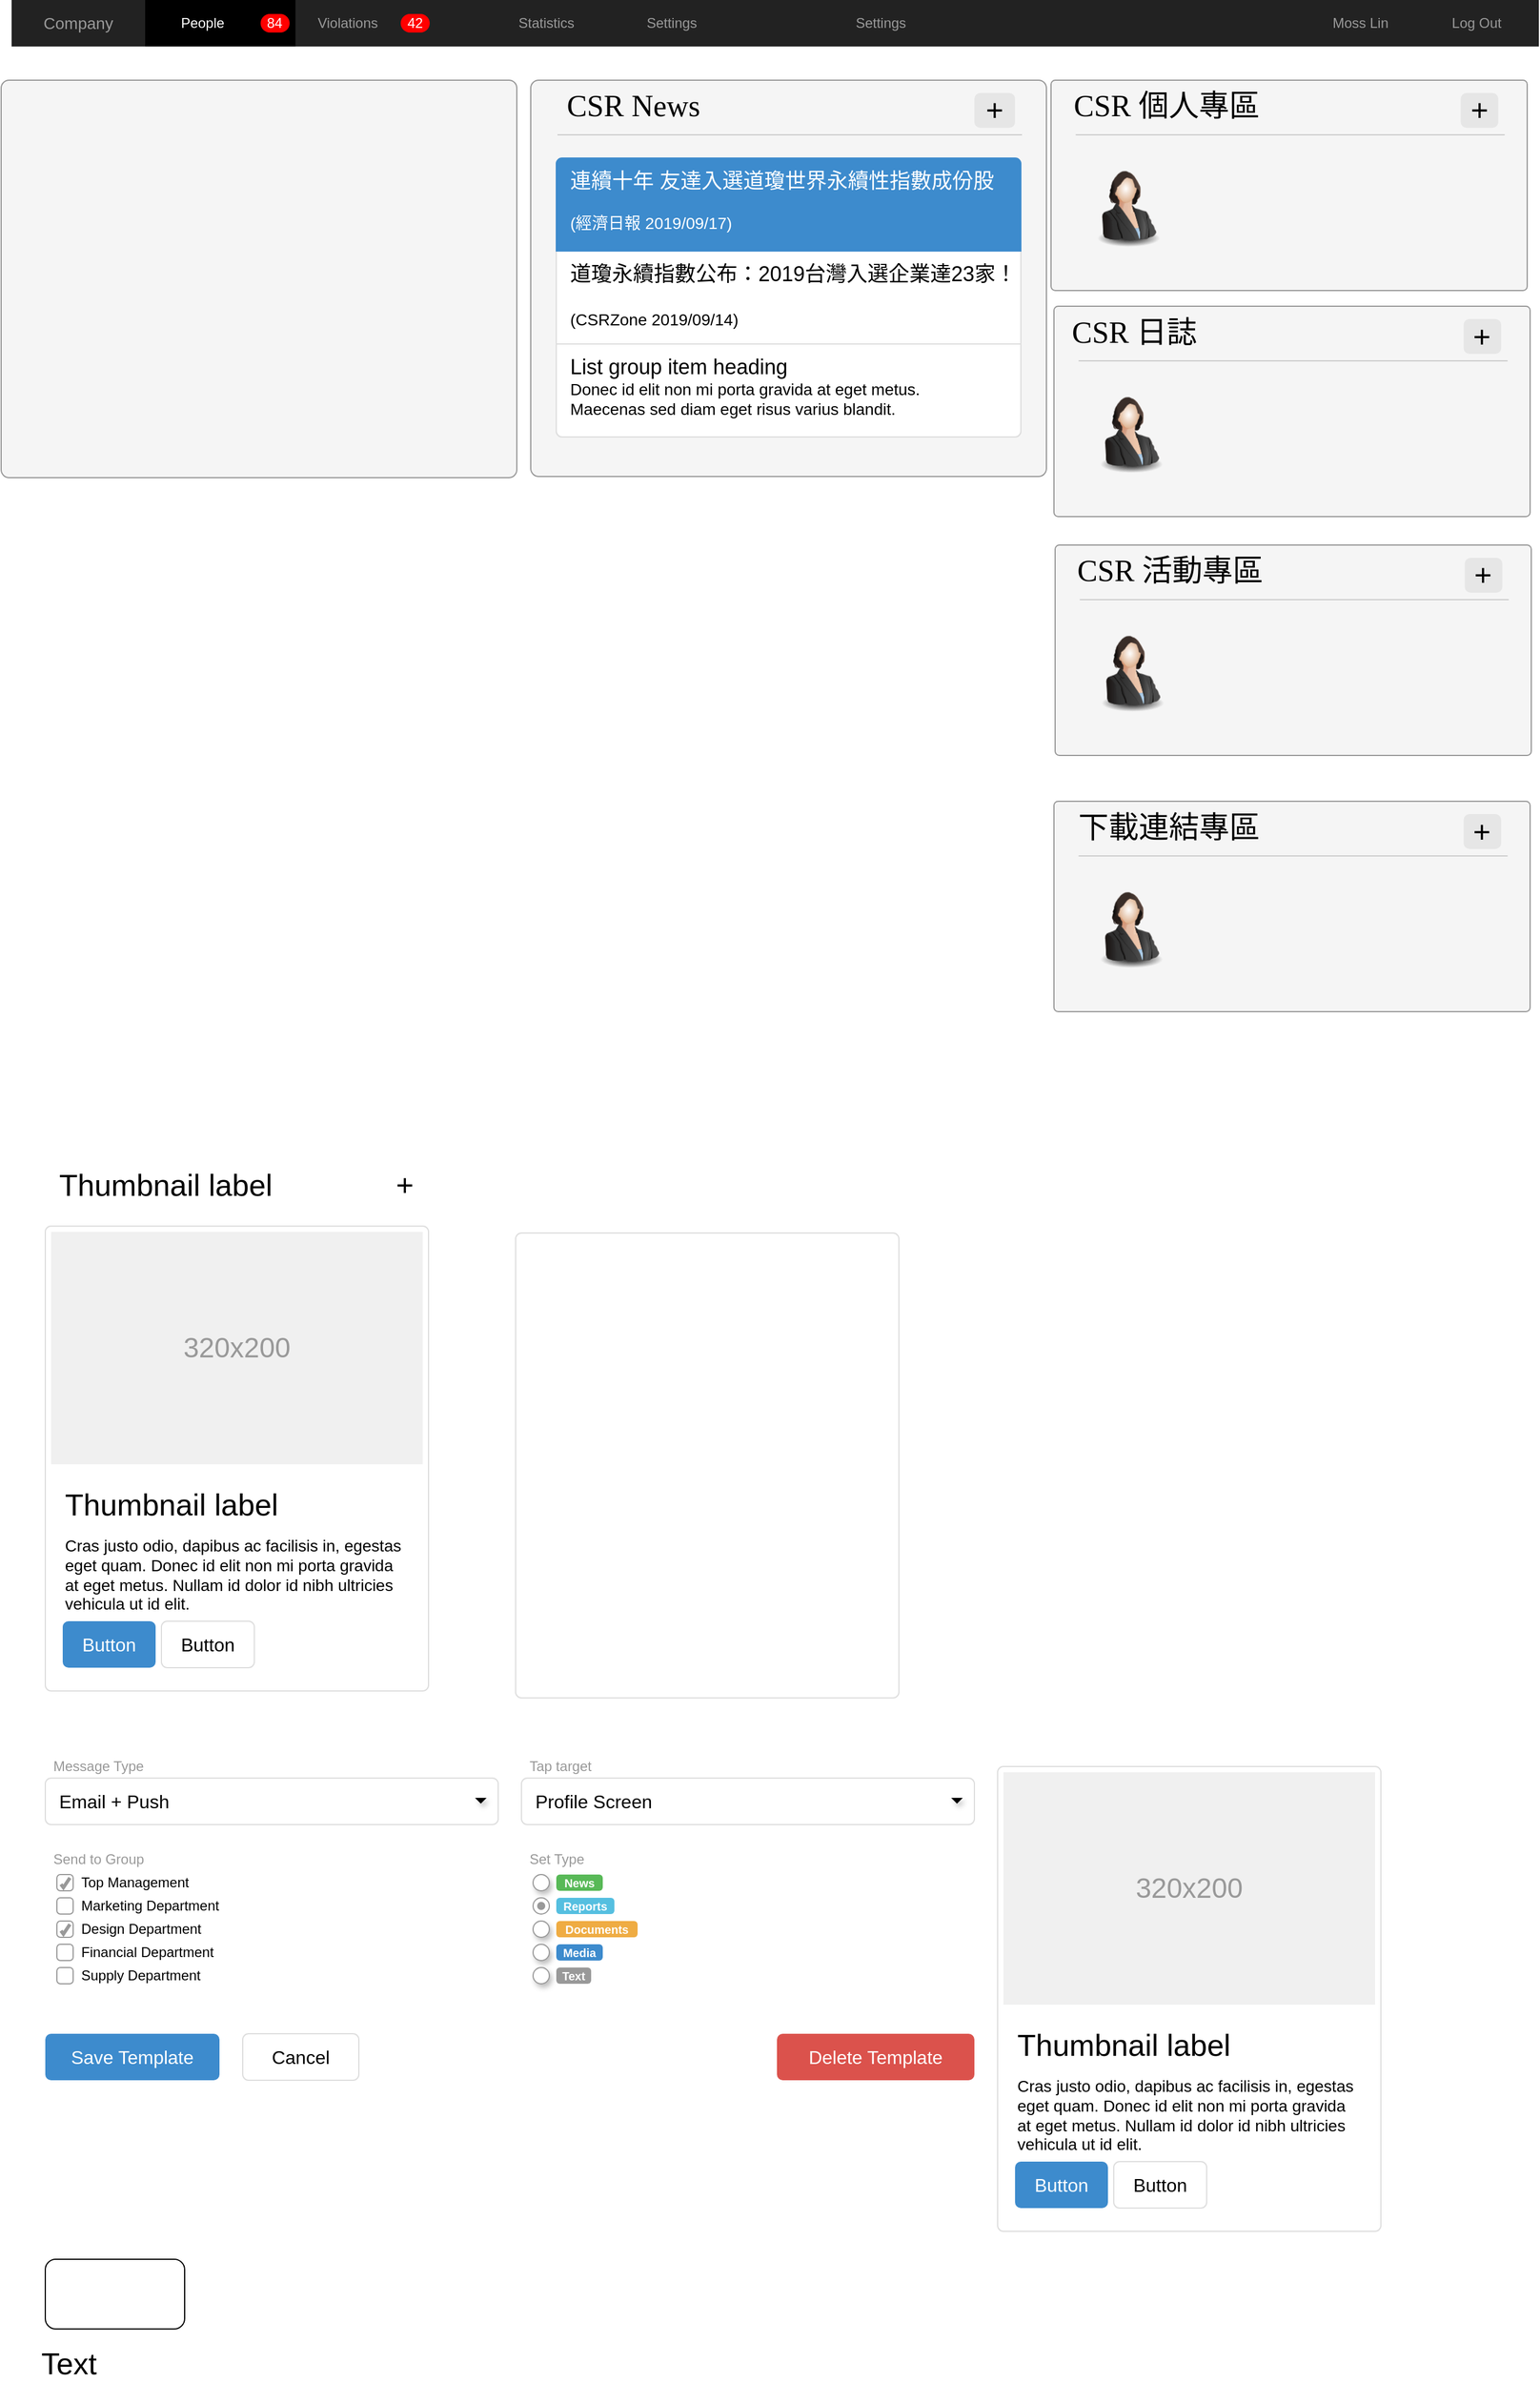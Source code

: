 <mxfile pages="1" version="11.2.9" type="github"><diagram name="Page-1" id="c9db0220-8083-56f3-ca83-edcdcd058819"><mxGraphModel dx="2176" dy="1200" grid="1" gridSize="10" guides="1" tooltips="1" connect="1" arrows="1" fold="1" page="1" pageScale="1.5" pageWidth="900" pageHeight="1600" background="#ffffff" math="0" shadow="0"><root><object label="" id="0"><mxCell style=";html=1;"/></object><mxCell id="1" style=";html=1;" parent="0"/><mxCell id="3d76a8aef4d5c911-1" value="" style="html=1;shadow=0;dashed=0;shape=mxgraph.bootstrap.rect;fillColor=#222222;strokeColor=none;whiteSpace=wrap;rounded=0;fontSize=12;fontColor=#000000;align=center;" parent="1" vertex="1"><mxGeometry x="35" y="80" width="1315" height="40" as="geometry"/></mxCell><mxCell id="3d76a8aef4d5c911-28" value="Message Type" style="html=1;shadow=0;dashed=0;shape=mxgraph.bootstrap.rect;strokeColor=none;fillColor=none;fontColor=#999999;align=left;spacingLeft=5;whiteSpace=wrap;rounded=0;" parent="1" vertex="1"><mxGeometry x="64" y="1590" width="200" height="20" as="geometry"/></mxCell><mxCell id="3d76a8aef4d5c911-29" value="Email + Push" style="html=1;shadow=0;dashed=0;shape=mxgraph.bootstrap.rrect;rSize=5;strokeColor=#dddddd;;fillColor=#ffffff;align=left;spacingLeft=10;fontSize=16;whiteSpace=wrap;rounded=0;" parent="1" vertex="1"><mxGeometry x="64" y="1610" width="390" height="40" as="geometry"/></mxCell><mxCell id="3d76a8aef4d5c911-30" value="" style="shape=triangle;strokeColor=none;fillColor=#000000;direction=south;rounded=0;shadow=1;fontSize=12;fontColor=#000000;align=center;html=1;" parent="1" vertex="1"><mxGeometry x="434" y="1627" width="10" height="5" as="geometry"/></mxCell><mxCell id="3d76a8aef4d5c911-31" value="Tap target" style="html=1;shadow=0;dashed=0;shape=mxgraph.bootstrap.rect;strokeColor=none;fillColor=none;fontColor=#999999;align=left;spacingLeft=5;whiteSpace=wrap;rounded=0;" parent="1" vertex="1"><mxGeometry x="474" y="1590" width="200" height="20" as="geometry"/></mxCell><mxCell id="3d76a8aef4d5c911-32" value="Profile Screen" style="html=1;shadow=0;dashed=0;shape=mxgraph.bootstrap.rrect;rSize=5;strokeColor=#dddddd;;fillColor=#ffffff;align=left;spacingLeft=10;fontSize=16;whiteSpace=wrap;rounded=0;" parent="1" vertex="1"><mxGeometry x="474" y="1610" width="390" height="40" as="geometry"/></mxCell><mxCell id="3d76a8aef4d5c911-33" value="" style="shape=triangle;strokeColor=none;fillColor=#000000;direction=south;rounded=0;shadow=1;fontSize=12;fontColor=#000000;align=center;html=1;" parent="1" vertex="1"><mxGeometry x="844" y="1627" width="10" height="5" as="geometry"/></mxCell><mxCell id="3d76a8aef4d5c911-34" value="Send to Group" style="html=1;shadow=0;dashed=0;shape=mxgraph.bootstrap.rect;strokeColor=none;fillColor=none;fontColor=#999999;align=left;spacingLeft=5;whiteSpace=wrap;rounded=0;" parent="1" vertex="1"><mxGeometry x="64" y="1670" width="200" height="20" as="geometry"/></mxCell><mxCell id="3d76a8aef4d5c911-35" value="Top Management" style="html=1;shadow=0;dashed=0;shape=mxgraph.bootstrap.checkbox;fontSize=12;strokeColor=#999999;fillColor=#ffffff;align=left;labelPosition=right;spacingLeft=5;rounded=0;" parent="1" vertex="1"><mxGeometry x="74" y="1693" width="14" height="14" as="geometry"/></mxCell><mxCell id="3d76a8aef4d5c911-36" value="Marketing Department" style="html=1;shadow=0;dashed=0;shape=mxgraph.bootstrap.rrect;fontSize=12;rSize=3;strokeColor=#999999;fillColor=#ffffff;align=left;labelPosition=right;spacingLeft=5;rounded=0;" parent="1" vertex="1"><mxGeometry x="74" y="1713" width="14" height="14" as="geometry"/></mxCell><mxCell id="3d76a8aef4d5c911-37" value="Design Department" style="html=1;shadow=0;dashed=0;shape=mxgraph.bootstrap.checkbox;fontSize=12;strokeColor=#999999;fillColor=#ffffff;align=left;labelPosition=right;spacingLeft=5;rounded=0;" parent="1" vertex="1"><mxGeometry x="74" y="1733" width="14" height="14" as="geometry"/></mxCell><mxCell id="3d76a8aef4d5c911-38" value="Financial Department" style="html=1;shadow=0;dashed=0;shape=mxgraph.bootstrap.rrect;fontSize=12;rSize=3;strokeColor=#999999;fillColor=#ffffff;align=left;labelPosition=right;spacingLeft=5;rounded=0;" parent="1" vertex="1"><mxGeometry x="74" y="1753" width="14" height="14" as="geometry"/></mxCell><mxCell id="3d76a8aef4d5c911-39" value="Supply Department" style="html=1;shadow=0;dashed=0;shape=mxgraph.bootstrap.rrect;fontSize=12;rSize=3;strokeColor=#999999;fillColor=#ffffff;align=left;labelPosition=right;spacingLeft=5;rounded=0;" parent="1" vertex="1"><mxGeometry x="74" y="1773" width="14" height="14" as="geometry"/></mxCell><mxCell id="3d76a8aef4d5c911-40" value="Set Type" style="html=1;shadow=0;dashed=0;shape=mxgraph.bootstrap.rect;strokeColor=none;fillColor=none;fontColor=#999999;align=left;spacingLeft=5;whiteSpace=wrap;rounded=0;" parent="1" vertex="1"><mxGeometry x="474" y="1670" width="200" height="20" as="geometry"/></mxCell><mxCell id="3d76a8aef4d5c911-41" value="" style="shape=ellipse;dashed=0;strokeColor=#999999;fillColor=#ffffff;html=1;rounded=0;shadow=1;fontSize=12;fontColor=#000000;align=center;" parent="1" vertex="1"><mxGeometry x="484" y="1693" width="14" height="14" as="geometry"/></mxCell><mxCell id="3d76a8aef4d5c911-42" value="News" style="html=1;shadow=0;dashed=0;shape=mxgraph.bootstrap.rrect;align=center;rSize=3;strokeColor=none;fillColor=#58B957;fontColor=#ffffff;fontStyle=1;fontSize=10;whiteSpace=wrap;rounded=0;" parent="1" vertex="1"><mxGeometry x="504" y="1693" width="40" height="14" as="geometry"/></mxCell><mxCell id="3d76a8aef4d5c911-43" value="" style="html=1;shadow=0;dashed=0;shape=mxgraph.bootstrap.radioButton;strokeColor=#999999;fillColor=#ffffff;rounded=0;fontSize=12;fontColor=#000000;align=center;" parent="1" vertex="1"><mxGeometry x="484" y="1713" width="14" height="14" as="geometry"/></mxCell><mxCell id="3d76a8aef4d5c911-44" value="Reports" style="html=1;shadow=0;dashed=0;shape=mxgraph.bootstrap.rrect;align=center;rSize=3;strokeColor=none;fillColor=#55BFE0;fontColor=#ffffff;fontStyle=1;fontSize=10;whiteSpace=wrap;rounded=0;" parent="1" vertex="1"><mxGeometry x="504" y="1713" width="50" height="14" as="geometry"/></mxCell><mxCell id="3d76a8aef4d5c911-45" value="" style="shape=ellipse;dashed=0;strokeColor=#999999;fillColor=#ffffff;html=1;rounded=0;shadow=1;fontSize=12;fontColor=#000000;align=center;" parent="1" vertex="1"><mxGeometry x="484" y="1733" width="14" height="14" as="geometry"/></mxCell><mxCell id="3d76a8aef4d5c911-46" value="Documents" style="html=1;shadow=0;dashed=0;shape=mxgraph.bootstrap.rrect;align=center;rSize=3;strokeColor=none;fillColor=#EFAC43;fontColor=#ffffff;fontStyle=1;fontSize=10;whiteSpace=wrap;rounded=0;" parent="1" vertex="1"><mxGeometry x="504" y="1733" width="70" height="14" as="geometry"/></mxCell><mxCell id="3d76a8aef4d5c911-47" value="" style="shape=ellipse;dashed=0;strokeColor=#999999;fillColor=#ffffff;html=1;rounded=0;shadow=1;fontSize=12;fontColor=#000000;align=center;" parent="1" vertex="1"><mxGeometry x="484" y="1753" width="14" height="14" as="geometry"/></mxCell><mxCell id="3d76a8aef4d5c911-48" value="Media" style="html=1;shadow=0;dashed=0;shape=mxgraph.bootstrap.rrect;align=center;rSize=3;strokeColor=none;fillColor=#3D8BCD;fontColor=#ffffff;fontStyle=1;fontSize=10;whiteSpace=wrap;rounded=0;" parent="1" vertex="1"><mxGeometry x="504" y="1753" width="40" height="14" as="geometry"/></mxCell><mxCell id="3d76a8aef4d5c911-49" value="" style="shape=ellipse;dashed=0;strokeColor=#999999;fillColor=#ffffff;html=1;rounded=0;shadow=1;fontSize=12;fontColor=#000000;align=center;" parent="1" vertex="1"><mxGeometry x="484" y="1773" width="14" height="14" as="geometry"/></mxCell><mxCell id="3d76a8aef4d5c911-50" value="Text" style="html=1;shadow=0;dashed=0;shape=mxgraph.bootstrap.rrect;align=center;rSize=3;strokeColor=none;fillColor=#999999;fontColor=#ffffff;fontStyle=1;fontSize=10;whiteSpace=wrap;rounded=0;" parent="1" vertex="1"><mxGeometry x="504" y="1773" width="30" height="14" as="geometry"/></mxCell><mxCell id="3d76a8aef4d5c911-51" value="Save Template" style="html=1;shadow=0;dashed=0;shape=mxgraph.bootstrap.rrect;align=center;rSize=5;strokeColor=none;fillColor=#3D8BCD;fontColor=#ffffff;fontSize=16;whiteSpace=wrap;rounded=0;" parent="1" vertex="1"><mxGeometry x="64" y="1830" width="150" height="40" as="geometry"/></mxCell><mxCell id="3d76a8aef4d5c911-52" value="Cancel" style="html=1;shadow=0;dashed=0;shape=mxgraph.bootstrap.rrect;fillColor=#ffffff;align=center;rSize=5;strokeColor=#dddddd;fontSize=16;whiteSpace=wrap;rounded=0;" parent="1" vertex="1"><mxGeometry x="234" y="1830" width="100" height="40" as="geometry"/></mxCell><mxCell id="3d76a8aef4d5c911-53" value="Delete Template" style="html=1;shadow=0;dashed=0;shape=mxgraph.bootstrap.rrect;align=center;rSize=5;strokeColor=none;fillColor=#DB524C;fontColor=#ffffff;fontSize=16;whiteSpace=wrap;rounded=0;" parent="1" vertex="1"><mxGeometry x="694" y="1830" width="170" height="40" as="geometry"/></mxCell><mxCell id="3d76a8aef4d5c911-54" value="" style="html=1;shadow=0;dashed=0;shape=mxgraph.bootstrap.rrect;fillColor=#ffffff;rSize=5;strokeColor=#dddddd;rounded=0;fontSize=12;fontColor=#000000;align=center;" parent="1" vertex="1"><mxGeometry x="884" y="1600" width="330" height="400" as="geometry"/></mxCell><mxCell id="3d76a8aef4d5c911-55" value="320x200" style="shape=rect;fontSize=24;fillColor=#f0f0f0;strokeColor=none;fontColor=#999999;whiteSpace=wrap;" parent="3d76a8aef4d5c911-54" vertex="1"><mxGeometry x="5" y="5" width="320" height="200" as="geometry"/></mxCell><mxCell id="3d76a8aef4d5c911-56" value="Thumbnail label" style="html=1;shadow=0;dashed=0;shape=mxgraph.bootstrap.anchor;fontSize=26;align=left;whiteSpace=wrap;" parent="3d76a8aef4d5c911-54" vertex="1"><mxGeometry x="15" y="220" width="300" height="40" as="geometry"/></mxCell><mxCell id="3d76a8aef4d5c911-57" value="Cras justo odio, dapibus ac facilisis in, egestas eget quam. Donec id elit non mi porta gravida at eget metus. Nullam id dolor id nibh ultricies vehicula ut id elit." style="html=1;shadow=0;dashed=0;shape=mxgraph.bootstrap.anchor;strokeColor=#dddddd;whiteSpace=wrap;align=left;verticalAlign=top;fontSize=14;whiteSpace=wrap;" parent="3d76a8aef4d5c911-54" vertex="1"><mxGeometry x="15" y="260" width="300" height="80" as="geometry"/></mxCell><mxCell id="3d76a8aef4d5c911-58" value="Button" style="html=1;shadow=0;dashed=0;shape=mxgraph.bootstrap.rrect;rSize=5;fontSize=16;fillColor=#3D8BCD;strokeColor=none;fontColor=#ffffff;whiteSpace=wrap;" parent="3d76a8aef4d5c911-54" vertex="1"><mxGeometry y="1" width="80" height="40" relative="1" as="geometry"><mxPoint x="15" y="-60" as="offset"/></mxGeometry></mxCell><mxCell id="3d76a8aef4d5c911-59" value="Button" style="html=1;shadow=0;dashed=0;shape=mxgraph.bootstrap.rrect;rSize=5;fontSize=16;strokeColor=#dddddd;whiteSpace=wrap;" parent="3d76a8aef4d5c911-54" vertex="1"><mxGeometry y="1" width="80" height="40" relative="1" as="geometry"><mxPoint x="100" y="-60" as="offset"/></mxGeometry></mxCell><mxCell id="8YgFeTtec99mp0BVzbws-7" value="" style="html=1;shadow=0;dashed=0;shape=mxgraph.bootstrap.rrect;fillColor=#ffffff;rSize=5;strokeColor=#dddddd;rounded=0;fontSize=12;fontColor=#000000;align=center;" parent="1" vertex="1"><mxGeometry x="64" y="1135" width="330" height="400" as="geometry"/></mxCell><mxCell id="8YgFeTtec99mp0BVzbws-8" value="320x200" style="shape=rect;fontSize=24;fillColor=#f0f0f0;strokeColor=none;fontColor=#999999;whiteSpace=wrap;" parent="8YgFeTtec99mp0BVzbws-7" vertex="1"><mxGeometry x="5" y="5" width="320" height="200" as="geometry"/></mxCell><mxCell id="8YgFeTtec99mp0BVzbws-9" value="Thumbnail label" style="html=1;shadow=0;dashed=0;shape=mxgraph.bootstrap.anchor;fontSize=26;align=left;whiteSpace=wrap;" parent="8YgFeTtec99mp0BVzbws-7" vertex="1"><mxGeometry x="15" y="220" width="300" height="40" as="geometry"/></mxCell><mxCell id="8YgFeTtec99mp0BVzbws-10" value="Cras justo odio, dapibus ac facilisis in, egestas eget quam. Donec id elit non mi porta gravida at eget metus. Nullam id dolor id nibh ultricies vehicula ut id elit." style="html=1;shadow=0;dashed=0;shape=mxgraph.bootstrap.anchor;strokeColor=#dddddd;whiteSpace=wrap;align=left;verticalAlign=top;fontSize=14;whiteSpace=wrap;" parent="8YgFeTtec99mp0BVzbws-7" vertex="1"><mxGeometry x="15" y="260" width="300" height="80" as="geometry"/></mxCell><mxCell id="8YgFeTtec99mp0BVzbws-11" value="Button" style="html=1;shadow=0;dashed=0;shape=mxgraph.bootstrap.rrect;rSize=5;fontSize=16;fillColor=#3D8BCD;strokeColor=none;fontColor=#ffffff;whiteSpace=wrap;" parent="8YgFeTtec99mp0BVzbws-7" vertex="1"><mxGeometry y="1" width="80" height="40" relative="1" as="geometry"><mxPoint x="15" y="-60" as="offset"/></mxGeometry></mxCell><mxCell id="8YgFeTtec99mp0BVzbws-12" value="Button" style="html=1;shadow=0;dashed=0;shape=mxgraph.bootstrap.rrect;rSize=5;fontSize=16;strokeColor=#dddddd;whiteSpace=wrap;" parent="8YgFeTtec99mp0BVzbws-7" vertex="1"><mxGeometry y="1" width="80" height="40" relative="1" as="geometry"><mxPoint x="100" y="-60" as="offset"/></mxGeometry></mxCell><mxCell id="CtixAL3ua5h99LuBT8kD-9" value="" style="html=1;shadow=0;dashed=0;shape=mxgraph.bootstrap.rrect;fillColor=#ffffff;rSize=5;strokeColor=#dddddd;rounded=0;fontSize=12;fontColor=#000000;align=center;" parent="1" vertex="1"><mxGeometry x="469" y="1141" width="330" height="400" as="geometry"/></mxCell><mxCell id="CtixAL3ua5h99LuBT8kD-21" value="Thumbnail label" style="html=1;shadow=0;dashed=0;shape=mxgraph.bootstrap.anchor;fontSize=26;align=left;whiteSpace=wrap;strokeColor=none;" parent="1" vertex="1"><mxGeometry x="74" y="1080" width="300" height="40" as="geometry"/></mxCell><mxCell id="CtixAL3ua5h99LuBT8kD-23" value="" style="rounded=1;whiteSpace=wrap;html=1;shadow=0;dashed=0;fontSize=26;align=left;" parent="1" vertex="1"><mxGeometry x="64" y="2024" width="120" height="60" as="geometry"/></mxCell><mxCell id="CtixAL3ua5h99LuBT8kD-25" value="Text" style="text;html=1;resizable=0;autosize=1;align=center;verticalAlign=middle;points=[];fillColor=none;strokeColor=none;rounded=0;shadow=0;dashed=0;fontSize=26;" parent="1" vertex="1"><mxGeometry x="64" y="2104" width="40" height="20" as="geometry"/></mxCell><mxCell id="CtixAL3ua5h99LuBT8kD-26" value="+" style="html=1;shadow=0;dashed=0;shape=mxgraph.bootstrap.anchor;fontSize=26;align=left;whiteSpace=wrap;strokeColor=none;" parent="1" vertex="1"><mxGeometry x="364" y="1080" width="25" height="40" as="geometry"/></mxCell><mxCell id="CtixAL3ua5h99LuBT8kD-45" value="" style="rounded=1;whiteSpace=wrap;html=1;shadow=0;dashed=0;fontSize=26;align=left;arcSize=2;fillColor=#f5f5f5;strokeColor=#969696;fontColor=#333333;" parent="1" vertex="1"><mxGeometry x="26" y="149" width="444" height="342" as="geometry"/></mxCell><mxCell id="un3jlJEPJC5xnqNMlA-J-1" value="" style="shape=image;imageAspect=0;aspect=fixed;verticalLabelPosition=bottom;verticalAlign=top;image=https://s3.csronereporting.com/upload/home_carousel/29515cedf44f284c1117e572647ed6af_thumbnail.jpg;" parent="1" vertex="1"><mxGeometry x="40" y="160.5" width="417" height="279" as="geometry"/></mxCell><mxCell id="un3jlJEPJC5xnqNMlA-J-5" value="" style="group" parent="1" vertex="1" connectable="0"><mxGeometry x="482" y="149" width="444" height="341" as="geometry"/></mxCell><mxCell id="CtixAL3ua5h99LuBT8kD-24" value="" style="rounded=1;whiteSpace=wrap;html=1;shadow=0;dashed=0;fontSize=26;align=left;arcSize=2;fillColor=#f5f5f5;strokeColor=#969696;fontColor=#333333;" parent="un3jlJEPJC5xnqNMlA-J-5" vertex="1"><mxGeometry width="444" height="341" as="geometry"/></mxCell><mxCell id="CtixAL3ua5h99LuBT8kD-1" value="" style="html=1;shadow=0;dashed=0;shape=mxgraph.bootstrap.rrect;rSize=5;fillColor=#ffffff;strokeColor=#dddddd;whiteSpace=wrap;" parent="un3jlJEPJC5xnqNMlA-J-5" vertex="1"><mxGeometry x="22" y="67" width="400" height="240" as="geometry"/></mxCell><mxCell id="CtixAL3ua5h99LuBT8kD-2" value="(CSRZone 2019/09/14)" style="strokeColor=inherit;fillColor=inherit;gradientColor=inherit;html=1;shadow=0;dashed=0;shape=mxgraph.bootstrap.rect;perimeter=none;spacingLeft=10;align=left;fontSize=14;whiteSpace=wrap;verticalAlign=bottom;spacingBottom=10;resizeWidth=1;" parent="CtixAL3ua5h99LuBT8kD-1" vertex="1"><mxGeometry width="400" height="80" relative="1" as="geometry"><mxPoint y="80" as="offset"/></mxGeometry></mxCell><mxCell id="CtixAL3ua5h99LuBT8kD-3" value="道瓊永續指數公布：2019台灣入選企業達23家！" style="html=1;shadow=0;dashed=0;shape=mxgraph.bootstrap.anchor;spacingLeft=10;align=left;fontSize=18;whiteSpace=wrap;resizeWidth=1;" parent="CtixAL3ua5h99LuBT8kD-2" vertex="1"><mxGeometry width="400" height="40" relative="1" as="geometry"/></mxCell><mxCell id="CtixAL3ua5h99LuBT8kD-4" value="Donec id elit non mi porta gravida at eget metus.&#10;Maecenas sed diam eget risus varius blandit." style="strokeColor=inherit;fillColor=inherit;gradientColor=inherit;html=1;shadow=0;dashed=0;shape=mxgraph.bootstrap.bottomButton;rSize=5;spacingLeft=10;align=left;fontSize=14;perimeter=none;whiteSpace=wrap;verticalAlign=bottom;spacingBottom=13;resizeWidth=1;" parent="CtixAL3ua5h99LuBT8kD-1" vertex="1"><mxGeometry y="1" width="400" height="80" relative="1" as="geometry"><mxPoint y="-80" as="offset"/></mxGeometry></mxCell><mxCell id="CtixAL3ua5h99LuBT8kD-5" value="List group item heading" style="html=1;shadow=0;dashed=0;shape=mxgraph.bootstrap.anchor;spacingLeft=10;align=left;fontSize=18;whiteSpace=wrap;resizeWidth=1;" parent="CtixAL3ua5h99LuBT8kD-4" vertex="1"><mxGeometry width="400" height="40" relative="1" as="geometry"/></mxCell><mxCell id="CtixAL3ua5h99LuBT8kD-6" value="&lt;font style=&quot;font-size: 14px&quot;&gt;(經濟日報 2019/09/17)&lt;/font&gt;" style="html=1;shadow=0;dashed=0;shape=mxgraph.bootstrap.topButton;rSize=5;fillColor=#3D8BCD;strokeColor=#3D8BCD;fontColor=#ffffff;spacingLeft=10;align=left;fontSize=14;perimeter=none;whiteSpace=wrap;verticalAlign=bottom;spacingBottom=13;resizeWidth=1;" parent="CtixAL3ua5h99LuBT8kD-1" vertex="1"><mxGeometry width="400" height="80" relative="1" as="geometry"/></mxCell><mxCell id="CtixAL3ua5h99LuBT8kD-7" value="連續十年 友達入選道瓊世界永續性指數成份股&amp;nbsp;" style="html=1;shadow=0;dashed=0;shape=mxgraph.bootstrap.anchor;fontColor=#ffffff;spacingLeft=10;align=left;fontSize=18;whiteSpace=wrap;resizeWidth=1;" parent="CtixAL3ua5h99LuBT8kD-1" vertex="1"><mxGeometry width="400" height="40" relative="1" as="geometry"/></mxCell><mxCell id="CtixAL3ua5h99LuBT8kD-22" value="&lt;font&gt;CSR News&lt;/font&gt;" style="text;html=1;strokeColor=none;fillColor=none;align=center;verticalAlign=middle;whiteSpace=wrap;rounded=0;shadow=0;dashed=0;fontSize=26;fontFamily=Verdana;" parent="un3jlJEPJC5xnqNMlA-J-5" vertex="1"><mxGeometry x="15" y="12" width="147" height="20" as="geometry"/></mxCell><mxCell id="CtixAL3ua5h99LuBT8kD-27" value="&lt;font style=&quot;font-size: 26px;&quot; color=&quot;#000000&quot;&gt;+&lt;/font&gt;" style="html=1;shadow=0;dashed=0;shape=mxgraph.bootstrap.rrect;align=center;rSize=5;strokeColor=none;fillColor=#E6E6E6;fontColor=#ffffff;fontStyle=0;whiteSpace=wrap;fontSize=26;" parent="un3jlJEPJC5xnqNMlA-J-5" vertex="1"><mxGeometry x="382" y="11" width="35" height="30" as="geometry"/></mxCell><mxCell id="CtixAL3ua5h99LuBT8kD-41" value="" style="line;strokeWidth=1;html=1;shadow=0;dashed=0;fillColor=#E6E6E6;fontSize=26;align=left;strokeColor=#CCCCCC;" parent="un3jlJEPJC5xnqNMlA-J-5" vertex="1"><mxGeometry x="23" y="42" width="400" height="10" as="geometry"/></mxCell><mxCell id="3d76a8aef4d5c911-2" value="Company" style="html=1;shadow=0;dashed=0;fillColor=none;strokeColor=none;shape=mxgraph.bootstrap.rect;fontColor=#999999;fontSize=14;whiteSpace=wrap;" parent="1" vertex="1"><mxGeometry x="35" y="80" width="115" height="40" as="geometry"/></mxCell><mxCell id="3d76a8aef4d5c911-3" value="People" style="html=1;shadow=0;dashed=0;shape=mxgraph.bootstrap.rect;fillColor=#000000;strokeColor=none;fontColor=#ffffff;spacingRight=30;whiteSpace=wrap;" parent="1" vertex="1"><mxGeometry x="150" y="80" width="129.375" height="40" as="geometry"/></mxCell><mxCell id="3d76a8aef4d5c911-4" value="84" style="html=1;shadow=0;dashed=0;shape=mxgraph.bootstrap.rrect;rSize=8;fillColor=#ff0000;strokeColor=none;fontColor=#ffffff;whiteSpace=wrap;" parent="3d76a8aef4d5c911-3" vertex="1"><mxGeometry x="1" y="0.5" width="25" height="16" relative="1" as="geometry"><mxPoint x="-30" y="-8" as="offset"/></mxGeometry></mxCell><mxCell id="3d76a8aef4d5c911-5" value="Violations" style="html=1;shadow=0;dashed=0;fillColor=none;strokeColor=none;shape=mxgraph.bootstrap.rect;fontColor=#999999;spacingRight=30;whiteSpace=wrap;" parent="1" vertex="1"><mxGeometry x="279" y="80" width="121" height="40" as="geometry"/></mxCell><mxCell id="3d76a8aef4d5c911-6" value="42" style="html=1;shadow=0;dashed=0;shape=mxgraph.bootstrap.rrect;rSize=8;fillColor=#ff0000;strokeColor=none;fontColor=#ffffff;whiteSpace=wrap;" parent="3d76a8aef4d5c911-5" vertex="1"><mxGeometry x="1" y="0.5" width="25" height="16" relative="1" as="geometry"><mxPoint x="-30" y="-8" as="offset"/></mxGeometry></mxCell><mxCell id="3d76a8aef4d5c911-7" value="Statistics" style="html=1;shadow=0;dashed=0;fillColor=none;strokeColor=none;shape=mxgraph.bootstrap.rect;fontColor=#999999;whiteSpace=wrap;" parent="1" vertex="1"><mxGeometry x="437.5" y="80" width="115" height="40" as="geometry"/></mxCell><mxCell id="3d76a8aef4d5c911-8" value="Settings" style="html=1;shadow=0;dashed=0;fillColor=none;strokeColor=none;shape=mxgraph.bootstrap.rect;fontColor=#999999;whiteSpace=wrap;" parent="1" vertex="1"><mxGeometry x="552.5" y="80" width="100.625" height="40" as="geometry"/></mxCell><mxCell id="un3jlJEPJC5xnqNMlA-J-2" value="Settings" style="html=1;shadow=0;dashed=0;fillColor=none;strokeColor=none;shape=mxgraph.bootstrap.rect;fontColor=#999999;whiteSpace=wrap;" parent="1" vertex="1"><mxGeometry x="733.125" y="80" width="100.625" height="40" as="geometry"/></mxCell><mxCell id="3d76a8aef4d5c911-9" value="Moss Lin" style="html=1;shadow=0;dashed=0;fillColor=none;strokeColor=none;shape=mxgraph.bootstrap.rect;fontColor=#999999;whiteSpace=wrap;" parent="1" vertex="1"><mxGeometry x="1145.75" y="80" width="100.625" height="40" as="geometry"/></mxCell><mxCell id="3d76a8aef4d5c911-10" value="Log Out" style="html=1;shadow=0;dashed=0;fillColor=none;strokeColor=none;shape=mxgraph.bootstrap.rect;fontColor=#999999;whiteSpace=wrap;" parent="1" vertex="1"><mxGeometry x="1246.375" y="80" width="100.625" height="40" as="geometry"/></mxCell><mxCell id="4q6CkInknZrIZdiOboI8-3" value="" style="group" vertex="1" connectable="0" parent="1"><mxGeometry x="930" y="149" width="410" height="181" as="geometry"/></mxCell><mxCell id="un3jlJEPJC5xnqNMlA-J-7" value="" style="rounded=1;whiteSpace=wrap;html=1;shadow=0;dashed=0;fontSize=26;align=left;arcSize=2;fillColor=#f5f5f5;strokeColor=#969696;fontColor=#333333;" parent="4q6CkInknZrIZdiOboI8-3" vertex="1"><mxGeometry width="410" height="181" as="geometry"/></mxCell><mxCell id="un3jlJEPJC5xnqNMlA-J-15" value="&lt;font&gt;CSR 個人專區&lt;/font&gt;" style="text;html=1;strokeColor=none;fillColor=none;align=center;verticalAlign=middle;whiteSpace=wrap;rounded=0;shadow=0;dashed=0;fontSize=26;fontFamily=Verdana;" parent="4q6CkInknZrIZdiOboI8-3" vertex="1"><mxGeometry x="13.851" y="12" width="170.833" height="20" as="geometry"/></mxCell><mxCell id="un3jlJEPJC5xnqNMlA-J-16" value="&lt;font style=&quot;font-size: 26px;&quot; color=&quot;#000000&quot;&gt;+&lt;/font&gt;" style="html=1;shadow=0;dashed=0;shape=mxgraph.bootstrap.rrect;align=center;rSize=5;strokeColor=none;fillColor=#E6E6E6;fontColor=#ffffff;fontStyle=0;whiteSpace=wrap;fontSize=26;" parent="4q6CkInknZrIZdiOboI8-3" vertex="1"><mxGeometry x="352.748" y="11" width="32.32" height="30" as="geometry"/></mxCell><mxCell id="un3jlJEPJC5xnqNMlA-J-17" value="" style="line;strokeWidth=1;html=1;shadow=0;dashed=0;fillColor=#E6E6E6;fontSize=26;align=left;strokeColor=#CCCCCC;" parent="4q6CkInknZrIZdiOboI8-3" vertex="1"><mxGeometry x="21.239" y="42" width="369.369" height="10" as="geometry"/></mxCell><mxCell id="4q6CkInknZrIZdiOboI8-1" value="" style="image;html=1;labelBackgroundColor=#ffffff;image=img/lib/clip_art/people/Suit_Woman_128x128.png" vertex="1" parent="4q6CkInknZrIZdiOboI8-3"><mxGeometry x="28.626" y="67" width="73.874" height="80" as="geometry"/></mxCell><mxCell id="4q6CkInknZrIZdiOboI8-4" value="" style="group" vertex="1" connectable="0" parent="1"><mxGeometry x="932.5" y="343.5" width="410" height="181" as="geometry"/></mxCell><mxCell id="4q6CkInknZrIZdiOboI8-5" value="" style="rounded=1;whiteSpace=wrap;html=1;shadow=0;dashed=0;fontSize=26;align=left;arcSize=2;fillColor=#f5f5f5;strokeColor=#969696;fontColor=#333333;" vertex="1" parent="4q6CkInknZrIZdiOboI8-4"><mxGeometry width="410" height="181" as="geometry"/></mxCell><mxCell id="4q6CkInknZrIZdiOboI8-6" value="&lt;font&gt;CSR 日誌&lt;/font&gt;" style="text;html=1;strokeColor=none;fillColor=none;align=left;verticalAlign=middle;whiteSpace=wrap;rounded=0;shadow=0;dashed=0;fontSize=26;fontFamily=Verdana;" vertex="1" parent="4q6CkInknZrIZdiOboI8-4"><mxGeometry x="13.851" y="12" width="170.833" height="20" as="geometry"/></mxCell><mxCell id="4q6CkInknZrIZdiOboI8-7" value="&lt;font style=&quot;font-size: 26px;&quot; color=&quot;#000000&quot;&gt;+&lt;/font&gt;" style="html=1;shadow=0;dashed=0;shape=mxgraph.bootstrap.rrect;align=center;rSize=5;strokeColor=none;fillColor=#E6E6E6;fontColor=#ffffff;fontStyle=0;whiteSpace=wrap;fontSize=26;" vertex="1" parent="4q6CkInknZrIZdiOboI8-4"><mxGeometry x="352.748" y="11" width="32.32" height="30" as="geometry"/></mxCell><mxCell id="4q6CkInknZrIZdiOboI8-8" value="" style="line;strokeWidth=1;html=1;shadow=0;dashed=0;fillColor=#E6E6E6;fontSize=26;align=left;strokeColor=#CCCCCC;" vertex="1" parent="4q6CkInknZrIZdiOboI8-4"><mxGeometry x="21.239" y="42" width="369.369" height="10" as="geometry"/></mxCell><mxCell id="4q6CkInknZrIZdiOboI8-9" value="" style="image;html=1;labelBackgroundColor=#ffffff;image=img/lib/clip_art/people/Suit_Woman_128x128.png" vertex="1" parent="4q6CkInknZrIZdiOboI8-4"><mxGeometry x="28.626" y="67" width="73.874" height="80" as="geometry"/></mxCell><mxCell id="4q6CkInknZrIZdiOboI8-10" value="" style="group" vertex="1" connectable="0" parent="1"><mxGeometry x="933.5" y="549" width="410" height="181" as="geometry"/></mxCell><mxCell id="4q6CkInknZrIZdiOboI8-11" value="" style="rounded=1;whiteSpace=wrap;html=1;shadow=0;dashed=0;fontSize=26;align=left;arcSize=2;fillColor=#f5f5f5;strokeColor=#969696;fontColor=#333333;" vertex="1" parent="4q6CkInknZrIZdiOboI8-10"><mxGeometry width="410" height="181" as="geometry"/></mxCell><mxCell id="4q6CkInknZrIZdiOboI8-12" value="&lt;font&gt;CSR 活動專區&lt;/font&gt;" style="text;html=1;strokeColor=none;fillColor=none;align=center;verticalAlign=middle;whiteSpace=wrap;rounded=0;shadow=0;dashed=0;fontSize=26;fontFamily=Verdana;" vertex="1" parent="4q6CkInknZrIZdiOboI8-10"><mxGeometry x="13.851" y="12" width="170.833" height="20" as="geometry"/></mxCell><mxCell id="4q6CkInknZrIZdiOboI8-13" value="&lt;font style=&quot;font-size: 26px;&quot; color=&quot;#000000&quot;&gt;+&lt;/font&gt;" style="html=1;shadow=0;dashed=0;shape=mxgraph.bootstrap.rrect;align=center;rSize=5;strokeColor=none;fillColor=#E6E6E6;fontColor=#ffffff;fontStyle=0;whiteSpace=wrap;fontSize=26;" vertex="1" parent="4q6CkInknZrIZdiOboI8-10"><mxGeometry x="352.748" y="11" width="32.32" height="30" as="geometry"/></mxCell><mxCell id="4q6CkInknZrIZdiOboI8-14" value="" style="line;strokeWidth=1;html=1;shadow=0;dashed=0;fillColor=#E6E6E6;fontSize=26;align=left;strokeColor=#CCCCCC;" vertex="1" parent="4q6CkInknZrIZdiOboI8-10"><mxGeometry x="21.239" y="42" width="369.369" height="10" as="geometry"/></mxCell><mxCell id="4q6CkInknZrIZdiOboI8-15" value="" style="image;html=1;labelBackgroundColor=#ffffff;image=img/lib/clip_art/people/Suit_Woman_128x128.png" vertex="1" parent="4q6CkInknZrIZdiOboI8-10"><mxGeometry x="28.626" y="67" width="73.874" height="80" as="geometry"/></mxCell><mxCell id="4q6CkInknZrIZdiOboI8-16" value="" style="group" vertex="1" connectable="0" parent="1"><mxGeometry x="932.5" y="769.5" width="410" height="181" as="geometry"/></mxCell><mxCell id="4q6CkInknZrIZdiOboI8-17" value="" style="rounded=1;whiteSpace=wrap;html=1;shadow=0;dashed=0;fontSize=26;align=left;arcSize=2;fillColor=#f5f5f5;strokeColor=#969696;fontColor=#333333;" vertex="1" parent="4q6CkInknZrIZdiOboI8-16"><mxGeometry width="410" height="181" as="geometry"/></mxCell><mxCell id="4q6CkInknZrIZdiOboI8-18" value="&lt;font&gt;下載連結專區&lt;/font&gt;" style="text;html=1;strokeColor=none;fillColor=none;align=center;verticalAlign=middle;whiteSpace=wrap;rounded=0;shadow=0;dashed=0;fontSize=26;fontFamily=Verdana;" vertex="1" parent="4q6CkInknZrIZdiOboI8-16"><mxGeometry x="13.851" y="12" width="170.833" height="20" as="geometry"/></mxCell><mxCell id="4q6CkInknZrIZdiOboI8-19" value="&lt;font style=&quot;font-size: 26px;&quot; color=&quot;#000000&quot;&gt;+&lt;/font&gt;" style="html=1;shadow=0;dashed=0;shape=mxgraph.bootstrap.rrect;align=center;rSize=5;strokeColor=none;fillColor=#E6E6E6;fontColor=#ffffff;fontStyle=0;whiteSpace=wrap;fontSize=26;" vertex="1" parent="4q6CkInknZrIZdiOboI8-16"><mxGeometry x="352.748" y="11" width="32.32" height="30" as="geometry"/></mxCell><mxCell id="4q6CkInknZrIZdiOboI8-20" value="" style="line;strokeWidth=1;html=1;shadow=0;dashed=0;fillColor=#E6E6E6;fontSize=26;align=left;strokeColor=#CCCCCC;" vertex="1" parent="4q6CkInknZrIZdiOboI8-16"><mxGeometry x="21.239" y="42" width="369.369" height="10" as="geometry"/></mxCell><mxCell id="4q6CkInknZrIZdiOboI8-21" value="" style="image;html=1;labelBackgroundColor=#ffffff;image=img/lib/clip_art/people/Suit_Woman_128x128.png" vertex="1" parent="4q6CkInknZrIZdiOboI8-16"><mxGeometry x="28.626" y="67" width="73.874" height="80" as="geometry"/></mxCell></root></mxGraphModel></diagram></mxfile>